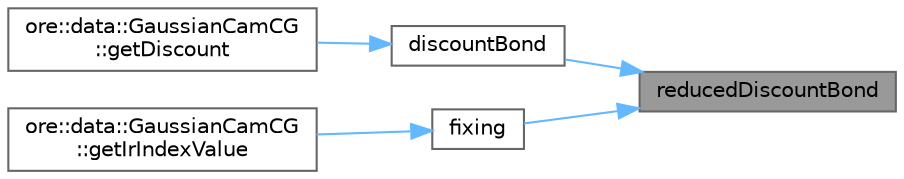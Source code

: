 digraph "reducedDiscountBond"
{
 // INTERACTIVE_SVG=YES
 // LATEX_PDF_SIZE
  bgcolor="transparent";
  edge [fontname=Helvetica,fontsize=10,labelfontname=Helvetica,labelfontsize=10];
  node [fontname=Helvetica,fontsize=10,shape=box,height=0.2,width=0.4];
  rankdir="RL";
  Node1 [label="reducedDiscountBond",height=0.2,width=0.4,color="gray40", fillcolor="grey60", style="filled", fontcolor="black",tooltip=" "];
  Node1 -> Node2 [dir="back",color="steelblue1",style="solid"];
  Node2 [label="discountBond",height=0.2,width=0.4,color="grey40", fillcolor="white", style="filled",URL="$classore_1_1data_1_1_lgm_c_g.html#ace77a6c182f86d623a008aab4f305098",tooltip=" "];
  Node2 -> Node3 [dir="back",color="steelblue1",style="solid"];
  Node3 [label="ore::data::GaussianCamCG\l::getDiscount",height=0.2,width=0.4,color="grey40", fillcolor="white", style="filled",URL="$classore_1_1data_1_1_gaussian_cam_c_g.html#abf6f98b24020510a254ae590e6020d27",tooltip=" "];
  Node1 -> Node4 [dir="back",color="steelblue1",style="solid"];
  Node4 [label="fixing",height=0.2,width=0.4,color="grey40", fillcolor="white", style="filled",URL="$classore_1_1data_1_1_lgm_c_g.html#ac943e54cb7c0fca092463a1543d8edd3",tooltip=" "];
  Node4 -> Node5 [dir="back",color="steelblue1",style="solid"];
  Node5 [label="ore::data::GaussianCamCG\l::getIrIndexValue",height=0.2,width=0.4,color="grey40", fillcolor="white", style="filled",URL="$classore_1_1data_1_1_gaussian_cam_c_g.html#a9ac494d33de086073701a0e5df956443",tooltip=" "];
}
